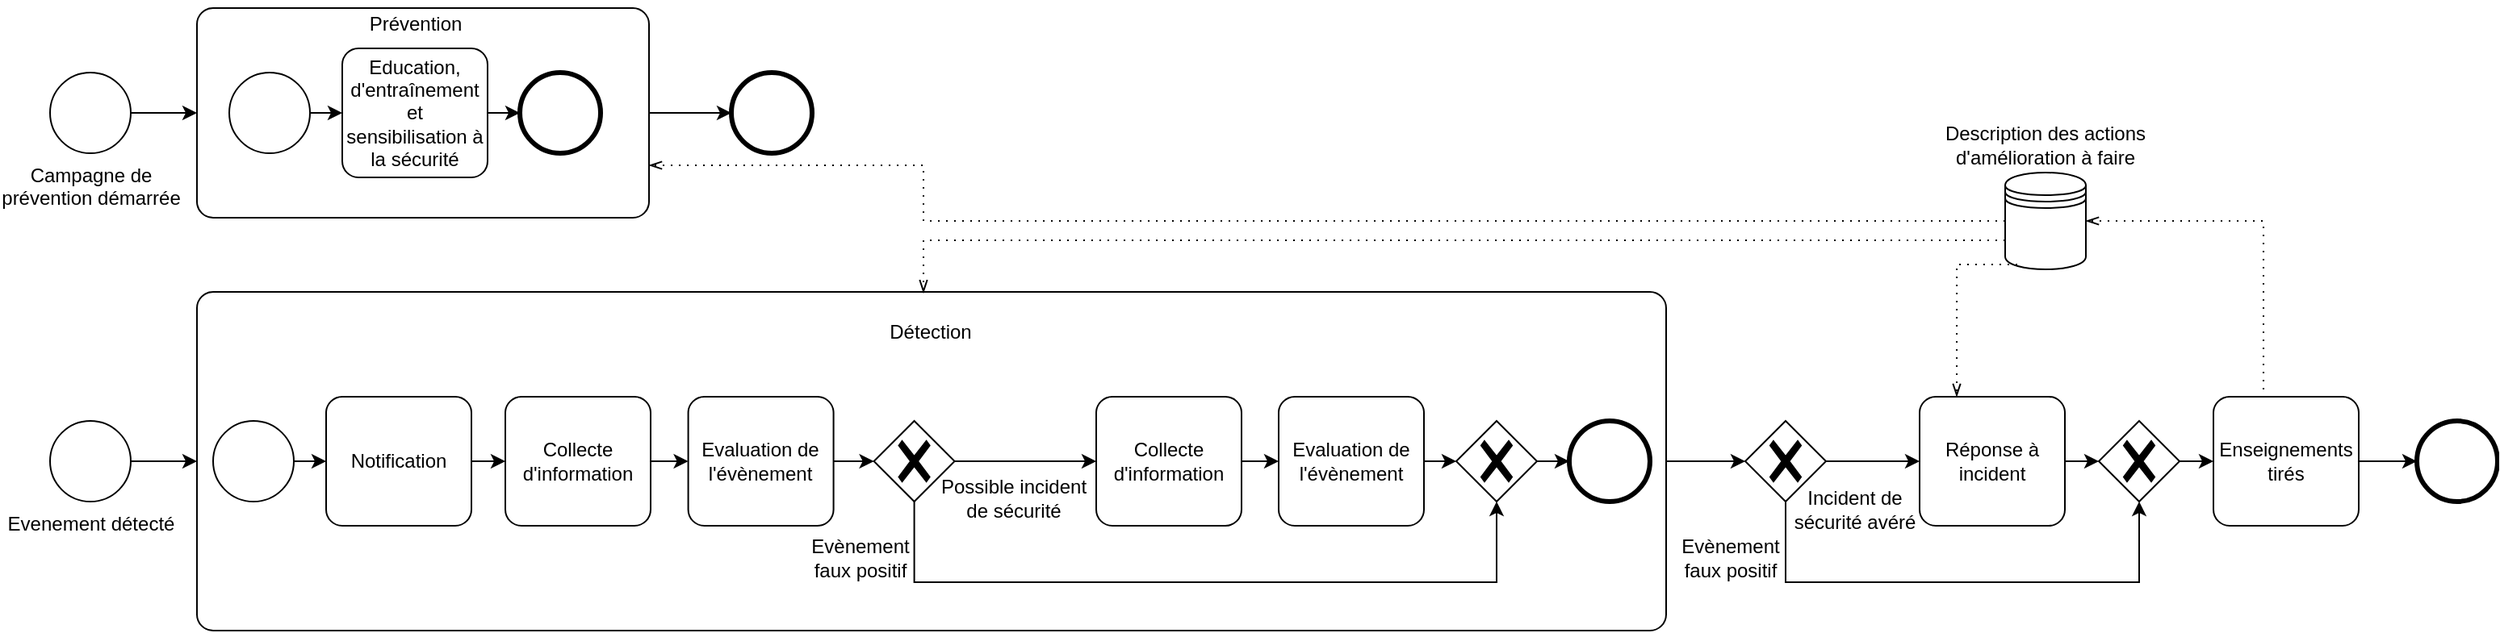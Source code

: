 <mxfile version="21.3.7" type="github">
  <diagram name="Page-1" id="3ifD2pxqsWoWhPXdi1wA">
    <mxGraphModel dx="2598" dy="963" grid="1" gridSize="10" guides="1" tooltips="1" connect="1" arrows="1" fold="1" page="1" pageScale="1" pageWidth="850" pageHeight="1100" math="0" shadow="0">
      <root>
        <mxCell id="0" />
        <mxCell id="1" parent="0" />
        <mxCell id="XGC0C7EivsoRTgifj-aX-14" style="edgeStyle=orthogonalEdgeStyle;rounded=0;orthogonalLoop=1;jettySize=auto;html=1;exitX=1;exitY=0.5;exitDx=0;exitDy=0;exitPerimeter=0;" parent="1" source="XGC0C7EivsoRTgifj-aX-6" target="XGC0C7EivsoRTgifj-aX-13" edge="1">
          <mxGeometry relative="1" as="geometry" />
        </mxCell>
        <mxCell id="XGC0C7EivsoRTgifj-aX-6" value="" style="points=[[0.25,0,0],[0.5,0,0],[0.75,0,0],[1,0.25,0],[1,0.5,0],[1,0.75,0],[0.75,1,0],[0.5,1,0],[0.25,1,0],[0,0.75,0],[0,0.5,0],[0,0.25,0]];shape=mxgraph.bpmn.task;whiteSpace=wrap;rectStyle=rounded;size=10;html=1;container=0;expand=0;collapsible=0;taskMarker=abstract;" parent="1" vertex="1">
          <mxGeometry x="-190" y="290" width="280" height="130" as="geometry" />
        </mxCell>
        <mxCell id="jQWG2q-qJjAz_GA5LOOw-13" style="edgeStyle=orthogonalEdgeStyle;rounded=0;orthogonalLoop=1;jettySize=auto;html=1;exitX=1;exitY=0.5;exitDx=0;exitDy=0;exitPerimeter=0;entryX=0;entryY=0.5;entryDx=0;entryDy=0;entryPerimeter=0;" edge="1" parent="1" source="revk8UcwppAEnoucgF0V-80" target="XGC0C7EivsoRTgifj-aX-25">
          <mxGeometry relative="1" as="geometry" />
        </mxCell>
        <mxCell id="revk8UcwppAEnoucgF0V-80" value="" style="points=[[0.25,0,0],[0.5,0,0],[0.75,0,0],[1,0.25,0],[1,0.5,0],[1,0.75,0],[0.75,1,0],[0.5,1,0],[0.25,1,0],[0,0.75,0],[0,0.5,0],[0,0.25,0]];shape=mxgraph.bpmn.task;whiteSpace=wrap;rectStyle=rounded;size=10;html=1;container=0;expand=0;collapsible=0;taskMarker=abstract;" parent="1" vertex="1">
          <mxGeometry x="-190" y="466" width="910" height="210" as="geometry" />
        </mxCell>
        <mxCell id="XGC0C7EivsoRTgifj-aX-18" style="edgeStyle=orthogonalEdgeStyle;rounded=0;orthogonalLoop=1;jettySize=auto;html=1;exitX=1;exitY=0.5;exitDx=0;exitDy=0;exitPerimeter=0;entryX=0;entryY=0.5;entryDx=0;entryDy=0;entryPerimeter=0;" parent="1" source="revk8UcwppAEnoucgF0V-12" target="revk8UcwppAEnoucgF0V-80" edge="1">
          <mxGeometry relative="1" as="geometry" />
        </mxCell>
        <mxCell id="revk8UcwppAEnoucgF0V-12" value="&lt;div&gt;Evenement détecté&lt;/div&gt;" style="points=[[0.145,0.145,0],[0.5,0,0],[0.855,0.145,0],[1,0.5,0],[0.855,0.855,0],[0.5,1,0],[0.145,0.855,0],[0,0.5,0]];shape=mxgraph.bpmn.event;html=1;verticalLabelPosition=bottom;labelBackgroundColor=#ffffff;verticalAlign=top;align=center;perimeter=ellipsePerimeter;outlineConnect=0;aspect=fixed;outline=standard;symbol=general;" parent="1" vertex="1">
          <mxGeometry x="-281" y="546" width="50" height="50" as="geometry" />
        </mxCell>
        <mxCell id="XGC0C7EivsoRTgifj-aX-23" style="edgeStyle=orthogonalEdgeStyle;rounded=0;orthogonalLoop=1;jettySize=auto;html=1;exitX=1;exitY=0.5;exitDx=0;exitDy=0;exitPerimeter=0;" parent="1" source="revk8UcwppAEnoucgF0V-35" target="XGC0C7EivsoRTgifj-aX-22" edge="1">
          <mxGeometry relative="1" as="geometry" />
        </mxCell>
        <mxCell id="revk8UcwppAEnoucgF0V-35" value="" style="points=[[0.25,0.25,0],[0.5,0,0],[0.75,0.25,0],[1,0.5,0],[0.75,0.75,0],[0.5,1,0],[0.25,0.75,0],[0,0.5,0]];shape=mxgraph.bpmn.gateway2;html=1;verticalLabelPosition=bottom;labelBackgroundColor=#ffffff;verticalAlign=top;align=center;perimeter=rhombusPerimeter;outlineConnect=0;outline=none;symbol=none;gwType=exclusive;" parent="1" vertex="1">
          <mxGeometry x="590" y="546" width="50" height="50" as="geometry" />
        </mxCell>
        <mxCell id="jQWG2q-qJjAz_GA5LOOw-15" style="edgeStyle=orthogonalEdgeStyle;rounded=0;orthogonalLoop=1;jettySize=auto;html=1;exitX=1;exitY=0.5;exitDx=0;exitDy=0;exitPerimeter=0;entryX=0;entryY=0.5;entryDx=0;entryDy=0;entryPerimeter=0;" edge="1" parent="1" source="revk8UcwppAEnoucgF0V-86" target="jQWG2q-qJjAz_GA5LOOw-12">
          <mxGeometry relative="1" as="geometry" />
        </mxCell>
        <mxCell id="revk8UcwppAEnoucgF0V-86" value="" style="points=[[0.25,0.25,0],[0.5,0,0],[0.75,0.25,0],[1,0.5,0],[0.75,0.75,0],[0.5,1,0],[0.25,0.75,0],[0,0.5,0]];shape=mxgraph.bpmn.gateway2;html=1;verticalLabelPosition=bottom;labelBackgroundColor=#ffffff;verticalAlign=top;align=center;perimeter=rhombusPerimeter;outlineConnect=0;outline=none;symbol=none;gwType=exclusive;" parent="1" vertex="1">
          <mxGeometry x="988" y="546" width="50" height="50" as="geometry" />
        </mxCell>
        <mxCell id="revk8UcwppAEnoucgF0V-94" style="edgeStyle=orthogonalEdgeStyle;rounded=0;orthogonalLoop=1;jettySize=auto;html=1;exitX=0.5;exitY=1;exitDx=0;exitDy=0;exitPerimeter=0;entryX=0.5;entryY=1;entryDx=0;entryDy=0;entryPerimeter=0;" parent="1" source="revk8UcwppAEnoucgF0V-24" target="revk8UcwppAEnoucgF0V-35" edge="1">
          <mxGeometry relative="1" as="geometry">
            <mxPoint x="925" y="551" as="targetPoint" />
            <mxPoint x="599.94" y="576" as="sourcePoint" />
            <Array as="points">
              <mxPoint x="254" y="646" />
              <mxPoint x="615" y="646" />
            </Array>
          </mxGeometry>
        </mxCell>
        <mxCell id="revk8UcwppAEnoucgF0V-95" value="" style="points=[[0.145,0.145,0],[0.5,0,0],[0.855,0.145,0],[1,0.5,0],[0.855,0.855,0],[0.5,1,0],[0.145,0.855,0],[0,0.5,0]];shape=mxgraph.bpmn.event;html=1;verticalLabelPosition=bottom;labelBackgroundColor=#ffffff;verticalAlign=top;align=center;perimeter=ellipsePerimeter;outlineConnect=0;aspect=fixed;outline=end;symbol=terminate2;" parent="1" vertex="1">
          <mxGeometry x="1185" y="546" width="50" height="50" as="geometry" />
        </mxCell>
        <mxCell id="XGC0C7EivsoRTgifj-aX-17" style="edgeStyle=orthogonalEdgeStyle;rounded=0;orthogonalLoop=1;jettySize=auto;html=1;exitX=1;exitY=0.5;exitDx=0;exitDy=0;exitPerimeter=0;entryX=0;entryY=0.5;entryDx=0;entryDy=0;entryPerimeter=0;" parent="1" source="revk8UcwppAEnoucgF0V-102" target="XGC0C7EivsoRTgifj-aX-6" edge="1">
          <mxGeometry relative="1" as="geometry" />
        </mxCell>
        <mxCell id="revk8UcwppAEnoucgF0V-102" value="Campagne de&lt;br&gt;prévention démarrée" style="points=[[0.145,0.145,0],[0.5,0,0],[0.855,0.145,0],[1,0.5,0],[0.855,0.855,0],[0.5,1,0],[0.145,0.855,0],[0,0.5,0]];shape=mxgraph.bpmn.event;html=1;verticalLabelPosition=bottom;labelBackgroundColor=#ffffff;verticalAlign=top;align=center;perimeter=ellipsePerimeter;outlineConnect=0;aspect=fixed;outline=standard;symbol=general;" parent="1" vertex="1">
          <mxGeometry x="-281" y="330" width="50" height="50" as="geometry" />
        </mxCell>
        <mxCell id="XGC0C7EivsoRTgifj-aX-13" value="" style="points=[[0.145,0.145,0],[0.5,0,0],[0.855,0.145,0],[1,0.5,0],[0.855,0.855,0],[0.5,1,0],[0.145,0.855,0],[0,0.5,0]];shape=mxgraph.bpmn.event;html=1;verticalLabelPosition=bottom;labelBackgroundColor=#ffffff;verticalAlign=top;align=center;perimeter=ellipsePerimeter;outlineConnect=0;aspect=fixed;outline=end;symbol=terminate2;" parent="1" vertex="1">
          <mxGeometry x="141" y="330" width="50" height="50" as="geometry" />
        </mxCell>
        <mxCell id="revk8UcwppAEnoucgF0V-81" value="Détection" style="text;html=1;strokeColor=none;fillColor=none;align=center;verticalAlign=middle;whiteSpace=wrap;rounded=0;" parent="1" vertex="1">
          <mxGeometry x="234.294" y="476" width="61.412" height="30" as="geometry" />
        </mxCell>
        <mxCell id="jQWG2q-qJjAz_GA5LOOw-9" style="edgeStyle=orthogonalEdgeStyle;rounded=0;orthogonalLoop=1;jettySize=auto;html=1;exitX=1;exitY=0.5;exitDx=0;exitDy=0;exitPerimeter=0;entryX=0;entryY=0.5;entryDx=0;entryDy=0;entryPerimeter=0;" edge="1" parent="1" source="revk8UcwppAEnoucgF0V-32" target="revk8UcwppAEnoucgF0V-35">
          <mxGeometry relative="1" as="geometry" />
        </mxCell>
        <mxCell id="revk8UcwppAEnoucgF0V-32" value="Evaluation de l&#39;évènement" style="points=[[0.25,0,0],[0.5,0,0],[0.75,0,0],[1,0.25,0],[1,0.5,0],[1,0.75,0],[0.75,1,0],[0.5,1,0],[0.25,1,0],[0,0.75,0],[0,0.5,0],[0,0.25,0]];shape=mxgraph.bpmn.task;whiteSpace=wrap;rectStyle=rounded;size=10;html=1;container=1;expand=0;collapsible=0;taskMarker=abstract;" parent="1" vertex="1">
          <mxGeometry x="480" y="531" width="90" height="80" as="geometry" />
        </mxCell>
        <mxCell id="jQWG2q-qJjAz_GA5LOOw-8" style="edgeStyle=orthogonalEdgeStyle;rounded=0;orthogonalLoop=1;jettySize=auto;html=1;exitX=1;exitY=0.5;exitDx=0;exitDy=0;exitPerimeter=0;entryX=0;entryY=0.5;entryDx=0;entryDy=0;entryPerimeter=0;" edge="1" parent="1" source="revk8UcwppAEnoucgF0V-31" target="revk8UcwppAEnoucgF0V-32">
          <mxGeometry relative="1" as="geometry" />
        </mxCell>
        <mxCell id="revk8UcwppAEnoucgF0V-31" value="Collecte d&#39;information" style="points=[[0.25,0,0],[0.5,0,0],[0.75,0,0],[1,0.25,0],[1,0.5,0],[1,0.75,0],[0.75,1,0],[0.5,1,0],[0.25,1,0],[0,0.75,0],[0,0.5,0],[0,0.25,0]];shape=mxgraph.bpmn.task;whiteSpace=wrap;rectStyle=rounded;size=10;html=1;container=1;expand=0;collapsible=0;taskMarker=abstract;" parent="1" vertex="1">
          <mxGeometry x="367" y="531" width="90" height="80" as="geometry" />
        </mxCell>
        <mxCell id="revk8UcwppAEnoucgF0V-24" value="" style="points=[[0.25,0.25,0],[0.5,0,0],[0.75,0.25,0],[1,0.5,0],[0.75,0.75,0],[0.5,1,0],[0.25,0.75,0],[0,0.5,0]];shape=mxgraph.bpmn.gateway2;html=1;verticalLabelPosition=bottom;labelBackgroundColor=#ffffff;verticalAlign=top;align=center;perimeter=rhombusPerimeter;outlineConnect=0;outline=none;symbol=none;gwType=exclusive;" parent="1" vertex="1">
          <mxGeometry x="229.29" y="546" width="50" height="50" as="geometry" />
        </mxCell>
        <mxCell id="revk8UcwppAEnoucgF0V-33" style="edgeStyle=orthogonalEdgeStyle;rounded=0;orthogonalLoop=1;jettySize=auto;html=1;exitX=1;exitY=0.5;exitDx=0;exitDy=0;exitPerimeter=0;entryX=0;entryY=0.5;entryDx=0;entryDy=0;entryPerimeter=0;" parent="1" source="revk8UcwppAEnoucgF0V-24" target="revk8UcwppAEnoucgF0V-31" edge="1">
          <mxGeometry relative="1" as="geometry" />
        </mxCell>
        <mxCell id="revk8UcwppAEnoucgF0V-42" value="&lt;div&gt;Possible incident de sécurité&lt;/div&gt;" style="text;html=1;strokeColor=none;fillColor=none;align=center;verticalAlign=middle;whiteSpace=wrap;rounded=0;" parent="1" vertex="1">
          <mxGeometry x="266" y="579" width="100" height="30" as="geometry" />
        </mxCell>
        <mxCell id="revk8UcwppAEnoucgF0V-28" value="Evaluation de l&#39;évènement" style="points=[[0.25,0,0],[0.5,0,0],[0.75,0,0],[1,0.25,0],[1,0.5,0],[1,0.75,0],[0.75,1,0],[0.5,1,0],[0.25,1,0],[0,0.75,0],[0,0.5,0],[0,0.25,0]];shape=mxgraph.bpmn.task;whiteSpace=wrap;rectStyle=rounded;size=10;html=1;container=1;expand=0;collapsible=0;taskMarker=abstract;" parent="1" vertex="1">
          <mxGeometry x="114.29" y="531" width="90" height="80" as="geometry" />
        </mxCell>
        <mxCell id="revk8UcwppAEnoucgF0V-29" style="edgeStyle=orthogonalEdgeStyle;rounded=0;orthogonalLoop=1;jettySize=auto;html=1;entryX=0;entryY=0.5;entryDx=0;entryDy=0;entryPerimeter=0;" parent="1" source="revk8UcwppAEnoucgF0V-28" target="revk8UcwppAEnoucgF0V-24" edge="1">
          <mxGeometry relative="1" as="geometry" />
        </mxCell>
        <mxCell id="revk8UcwppAEnoucgF0V-27" value="Collecte d&#39;information" style="points=[[0.25,0,0],[0.5,0,0],[0.75,0,0],[1,0.25,0],[1,0.5,0],[1,0.75,0],[0.75,1,0],[0.5,1,0],[0.25,1,0],[0,0.75,0],[0,0.5,0],[0,0.25,0]];shape=mxgraph.bpmn.task;whiteSpace=wrap;rectStyle=rounded;size=10;html=1;container=1;expand=0;collapsible=0;taskMarker=abstract;" parent="1" vertex="1">
          <mxGeometry x="1" y="531" width="90" height="80" as="geometry" />
        </mxCell>
        <mxCell id="revk8UcwppAEnoucgF0V-30" style="edgeStyle=orthogonalEdgeStyle;rounded=0;orthogonalLoop=1;jettySize=auto;html=1;exitX=1;exitY=0.5;exitDx=0;exitDy=0;exitPerimeter=0;entryX=0;entryY=0.5;entryDx=0;entryDy=0;entryPerimeter=0;" parent="1" source="revk8UcwppAEnoucgF0V-27" target="revk8UcwppAEnoucgF0V-28" edge="1">
          <mxGeometry relative="1" as="geometry" />
        </mxCell>
        <mxCell id="revk8UcwppAEnoucgF0V-50" value="Notification" style="points=[[0.25,0,0],[0.5,0,0],[0.75,0,0],[1,0.25,0],[1,0.5,0],[1,0.75,0],[0.75,1,0],[0.5,1,0],[0.25,1,0],[0,0.75,0],[0,0.5,0],[0,0.25,0]];shape=mxgraph.bpmn.task;whiteSpace=wrap;rectStyle=rounded;size=10;html=1;container=1;expand=0;collapsible=0;taskMarker=abstract;" parent="1" vertex="1">
          <mxGeometry x="-110" y="531" width="90" height="80" as="geometry" />
        </mxCell>
        <mxCell id="revk8UcwppAEnoucgF0V-51" style="edgeStyle=orthogonalEdgeStyle;rounded=0;orthogonalLoop=1;jettySize=auto;html=1;exitX=1;exitY=0.5;exitDx=0;exitDy=0;exitPerimeter=0;entryX=0;entryY=0.5;entryDx=0;entryDy=0;entryPerimeter=0;" parent="1" source="revk8UcwppAEnoucgF0V-50" target="revk8UcwppAEnoucgF0V-27" edge="1">
          <mxGeometry relative="1" as="geometry" />
        </mxCell>
        <mxCell id="XGC0C7EivsoRTgifj-aX-20" style="edgeStyle=orthogonalEdgeStyle;rounded=0;orthogonalLoop=1;jettySize=auto;html=1;exitX=1;exitY=0.5;exitDx=0;exitDy=0;exitPerimeter=0;entryX=0;entryY=0.5;entryDx=0;entryDy=0;entryPerimeter=0;" parent="1" source="XGC0C7EivsoRTgifj-aX-19" target="revk8UcwppAEnoucgF0V-50" edge="1">
          <mxGeometry relative="1" as="geometry" />
        </mxCell>
        <mxCell id="XGC0C7EivsoRTgifj-aX-19" value="&lt;div&gt;&lt;br&gt;&lt;/div&gt;" style="points=[[0.145,0.145,0],[0.5,0,0],[0.855,0.145,0],[1,0.5,0],[0.855,0.855,0],[0.5,1,0],[0.145,0.855,0],[0,0.5,0]];shape=mxgraph.bpmn.event;html=1;verticalLabelPosition=bottom;labelBackgroundColor=#ffffff;verticalAlign=top;align=center;perimeter=ellipsePerimeter;outlineConnect=0;aspect=fixed;outline=standard;symbol=general;" parent="1" vertex="1">
          <mxGeometry x="-180" y="546" width="50" height="50" as="geometry" />
        </mxCell>
        <mxCell id="revk8UcwppAEnoucgF0V-43" value="Evènement faux positif" style="text;html=1;strokeColor=none;fillColor=none;align=center;verticalAlign=middle;whiteSpace=wrap;rounded=0;" parent="1" vertex="1">
          <mxGeometry x="191" y="616" width="60" height="30" as="geometry" />
        </mxCell>
        <mxCell id="revk8UcwppAEnoucgF0V-48" value="Evènement faux positif" style="text;html=1;strokeColor=none;fillColor=none;align=center;verticalAlign=middle;whiteSpace=wrap;rounded=0;" parent="1" vertex="1">
          <mxGeometry x="730" y="616" width="60" height="30" as="geometry" />
        </mxCell>
        <mxCell id="revk8UcwppAEnoucgF0V-49" value="Incident de sécurité avéré" style="text;html=1;strokeColor=none;fillColor=none;align=center;verticalAlign=middle;whiteSpace=wrap;rounded=0;" parent="1" vertex="1">
          <mxGeometry x="797" y="585.5" width="80" height="30" as="geometry" />
        </mxCell>
        <mxCell id="XGC0C7EivsoRTgifj-aX-22" value="" style="points=[[0.145,0.145,0],[0.5,0,0],[0.855,0.145,0],[1,0.5,0],[0.855,0.855,0],[0.5,1,0],[0.145,0.855,0],[0,0.5,0]];shape=mxgraph.bpmn.event;html=1;verticalLabelPosition=bottom;labelBackgroundColor=#ffffff;verticalAlign=top;align=center;perimeter=ellipsePerimeter;outlineConnect=0;aspect=fixed;outline=end;symbol=terminate2;" parent="1" vertex="1">
          <mxGeometry x="660" y="546" width="50" height="50" as="geometry" />
        </mxCell>
        <mxCell id="XGC0C7EivsoRTgifj-aX-29" style="edgeStyle=orthogonalEdgeStyle;rounded=0;orthogonalLoop=1;jettySize=auto;html=1;exitX=0.5;exitY=1;exitDx=0;exitDy=0;exitPerimeter=0;entryX=0.5;entryY=1;entryDx=0;entryDy=0;entryPerimeter=0;" parent="1" source="XGC0C7EivsoRTgifj-aX-25" target="revk8UcwppAEnoucgF0V-86" edge="1">
          <mxGeometry relative="1" as="geometry">
            <Array as="points">
              <mxPoint x="794" y="646" />
              <mxPoint x="1013" y="646" />
            </Array>
          </mxGeometry>
        </mxCell>
        <mxCell id="jQWG2q-qJjAz_GA5LOOw-14" style="edgeStyle=orthogonalEdgeStyle;rounded=0;orthogonalLoop=1;jettySize=auto;html=1;exitX=1;exitY=0.5;exitDx=0;exitDy=0;exitPerimeter=0;entryX=0;entryY=0.5;entryDx=0;entryDy=0;entryPerimeter=0;" edge="1" parent="1" source="XGC0C7EivsoRTgifj-aX-25" target="jQWG2q-qJjAz_GA5LOOw-10">
          <mxGeometry relative="1" as="geometry" />
        </mxCell>
        <mxCell id="XGC0C7EivsoRTgifj-aX-25" value="" style="points=[[0.25,0.25,0],[0.5,0,0],[0.75,0.25,0],[1,0.5,0],[0.75,0.75,0],[0.5,1,0],[0.25,0.75,0],[0,0.5,0]];shape=mxgraph.bpmn.gateway2;html=1;verticalLabelPosition=bottom;labelBackgroundColor=#ffffff;verticalAlign=top;align=center;perimeter=rhombusPerimeter;outlineConnect=0;outline=none;symbol=none;gwType=exclusive;" parent="1" vertex="1">
          <mxGeometry x="769" y="546" width="50" height="50" as="geometry" />
        </mxCell>
        <mxCell id="NBq_QuUXOpZ47Og0pqbb-1" value="" style="shape=datastore;html=1;labelPosition=center;verticalLabelPosition=bottom;align=center;verticalAlign=top;" parent="1" vertex="1">
          <mxGeometry x="930" y="392" width="50" height="60" as="geometry" />
        </mxCell>
        <mxCell id="NBq_QuUXOpZ47Og0pqbb-2" value="" style="edgeStyle=elbowEdgeStyle;fontSize=12;html=1;endFill=0;startFill=0;endSize=6;startSize=6;dashed=1;dashPattern=1 4;endArrow=openThin;startArrow=none;rounded=0;exitX=0.5;exitY=0;exitDx=0;exitDy=0;entryX=1;entryY=0.5;entryDx=0;entryDy=0;" parent="1" target="NBq_QuUXOpZ47Og0pqbb-1" edge="1">
          <mxGeometry width="160" relative="1" as="geometry">
            <mxPoint x="1089" y="535.5" as="sourcePoint" />
            <mxPoint x="880" y="412" as="targetPoint" />
            <Array as="points">
              <mxPoint x="1090" y="482" />
            </Array>
          </mxGeometry>
        </mxCell>
        <mxCell id="NBq_QuUXOpZ47Og0pqbb-4" value="" style="edgeStyle=elbowEdgeStyle;fontSize=12;html=1;endFill=0;startFill=0;endSize=6;startSize=6;dashed=1;dashPattern=1 4;endArrow=openThin;startArrow=none;rounded=0;exitX=0;exitY=0.7;exitDx=0;exitDy=0;entryX=0.494;entryY=0.003;entryDx=0;entryDy=0;entryPerimeter=0;" parent="1" source="NBq_QuUXOpZ47Og0pqbb-1" target="revk8UcwppAEnoucgF0V-80" edge="1">
          <mxGeometry width="160" relative="1" as="geometry">
            <mxPoint x="410" y="410" as="sourcePoint" />
            <mxPoint x="570" y="410" as="targetPoint" />
            <Array as="points">
              <mxPoint x="260" y="450" />
            </Array>
          </mxGeometry>
        </mxCell>
        <mxCell id="NBq_QuUXOpZ47Og0pqbb-5" value="" style="edgeStyle=elbowEdgeStyle;fontSize=12;html=1;endFill=0;startFill=0;endSize=6;startSize=6;dashed=1;dashPattern=1 4;endArrow=openThin;startArrow=none;rounded=0;exitX=0.15;exitY=0.95;exitDx=0;exitDy=0;entryX=0.25;entryY=0;entryDx=0;entryDy=0;exitPerimeter=0;entryPerimeter=0;" parent="1" source="NBq_QuUXOpZ47Og0pqbb-1" target="jQWG2q-qJjAz_GA5LOOw-10" edge="1">
          <mxGeometry width="160" relative="1" as="geometry">
            <mxPoint x="740" y="472" as="sourcePoint" />
            <mxPoint x="899.25" y="535.5" as="targetPoint" />
            <Array as="points">
              <mxPoint x="900" y="480" />
              <mxPoint x="900" y="490" />
              <mxPoint x="920" y="492" />
            </Array>
          </mxGeometry>
        </mxCell>
        <mxCell id="NBq_QuUXOpZ47Og0pqbb-7" value="Description des actions d&#39;amélioration à faire" style="text;html=1;strokeColor=none;fillColor=none;align=center;verticalAlign=middle;whiteSpace=wrap;rounded=0;" parent="1" vertex="1">
          <mxGeometry x="886.12" y="357" width="137.75" height="35" as="geometry" />
        </mxCell>
        <mxCell id="jQWG2q-qJjAz_GA5LOOw-11" style="edgeStyle=orthogonalEdgeStyle;rounded=0;orthogonalLoop=1;jettySize=auto;html=1;exitX=1;exitY=0.5;exitDx=0;exitDy=0;exitPerimeter=0;entryX=0;entryY=0.5;entryDx=0;entryDy=0;entryPerimeter=0;" edge="1" parent="1" source="jQWG2q-qJjAz_GA5LOOw-10" target="revk8UcwppAEnoucgF0V-86">
          <mxGeometry relative="1" as="geometry" />
        </mxCell>
        <mxCell id="jQWG2q-qJjAz_GA5LOOw-10" value="Réponse à incident" style="points=[[0.25,0,0],[0.5,0,0],[0.75,0,0],[1,0.25,0],[1,0.5,0],[1,0.75,0],[0.75,1,0],[0.5,1,0],[0.25,1,0],[0,0.75,0],[0,0.5,0],[0,0.25,0]];shape=mxgraph.bpmn.task;whiteSpace=wrap;rectStyle=rounded;size=10;html=1;container=1;expand=0;collapsible=0;taskMarker=abstract;" vertex="1" parent="1">
          <mxGeometry x="877" y="531" width="90" height="80" as="geometry" />
        </mxCell>
        <mxCell id="jQWG2q-qJjAz_GA5LOOw-16" style="edgeStyle=orthogonalEdgeStyle;rounded=0;orthogonalLoop=1;jettySize=auto;html=1;exitX=1;exitY=0.5;exitDx=0;exitDy=0;exitPerimeter=0;entryX=0;entryY=0.5;entryDx=0;entryDy=0;entryPerimeter=0;" edge="1" parent="1" source="jQWG2q-qJjAz_GA5LOOw-12" target="revk8UcwppAEnoucgF0V-95">
          <mxGeometry relative="1" as="geometry" />
        </mxCell>
        <mxCell id="jQWG2q-qJjAz_GA5LOOw-12" value="Enseignements tirés" style="points=[[0.25,0,0],[0.5,0,0],[0.75,0,0],[1,0.25,0],[1,0.5,0],[1,0.75,0],[0.75,1,0],[0.5,1,0],[0.25,1,0],[0,0.75,0],[0,0.5,0],[0,0.25,0]];shape=mxgraph.bpmn.task;whiteSpace=wrap;rectStyle=rounded;size=10;html=1;container=1;expand=0;collapsible=0;taskMarker=abstract;" vertex="1" parent="1">
          <mxGeometry x="1059" y="531" width="90" height="80" as="geometry" />
        </mxCell>
        <mxCell id="XGC0C7EivsoRTgifj-aX-7" value="&lt;div&gt;Prévention&lt;/div&gt;" style="text;html=1;strokeColor=none;fillColor=none;align=center;verticalAlign=middle;whiteSpace=wrap;rounded=0;" parent="1" vertex="1">
          <mxGeometry x="-92.5" y="285" width="75" height="30" as="geometry" />
        </mxCell>
        <mxCell id="XGC0C7EivsoRTgifj-aX-9" style="edgeStyle=orthogonalEdgeStyle;rounded=0;orthogonalLoop=1;jettySize=auto;html=1;exitX=1;exitY=0.5;exitDx=0;exitDy=0;exitPerimeter=0;entryX=0;entryY=0.5;entryDx=0;entryDy=0;entryPerimeter=0;" parent="1" edge="1">
          <mxGeometry relative="1" as="geometry">
            <mxPoint x="-138.936" y="360" as="targetPoint" />
          </mxGeometry>
        </mxCell>
        <mxCell id="XGC0C7EivsoRTgifj-aX-5" style="edgeStyle=orthogonalEdgeStyle;rounded=0;orthogonalLoop=1;jettySize=auto;html=1;exitX=1;exitY=0.5;exitDx=0;exitDy=0;exitPerimeter=0;" parent="1" edge="1">
          <mxGeometry relative="1" as="geometry">
            <mxPoint x="-49.574" y="360" as="targetPoint" />
          </mxGeometry>
        </mxCell>
        <mxCell id="XGC0C7EivsoRTgifj-aX-10" value="" style="points=[[0.145,0.145,0],[0.5,0,0],[0.855,0.145,0],[1,0.5,0],[0.855,0.855,0],[0.5,1,0],[0.145,0.855,0],[0,0.5,0]];shape=mxgraph.bpmn.event;html=1;verticalLabelPosition=bottom;labelBackgroundColor=#ffffff;verticalAlign=top;align=center;perimeter=ellipsePerimeter;outlineConnect=0;aspect=fixed;outline=end;symbol=terminate2;" parent="1" vertex="1">
          <mxGeometry x="10" y="330" width="50" height="50" as="geometry" />
        </mxCell>
        <mxCell id="XGC0C7EivsoRTgifj-aX-16" style="edgeStyle=orthogonalEdgeStyle;rounded=0;orthogonalLoop=1;jettySize=auto;html=1;entryX=0;entryY=0.5;entryDx=0;entryDy=0;entryPerimeter=0;" parent="1" source="jQWG2q-qJjAz_GA5LOOw-5" target="XGC0C7EivsoRTgifj-aX-10" edge="1">
          <mxGeometry relative="1" as="geometry">
            <mxPoint x="20" y="355" as="sourcePoint" />
          </mxGeometry>
        </mxCell>
        <mxCell id="XGC0C7EivsoRTgifj-aX-15" style="edgeStyle=orthogonalEdgeStyle;rounded=0;orthogonalLoop=1;jettySize=auto;html=1;exitX=1;exitY=0.5;exitDx=0;exitDy=0;exitPerimeter=0;entryX=0;entryY=0.5;entryDx=0;entryDy=0;entryPerimeter=0;" parent="1" source="XGC0C7EivsoRTgifj-aX-12" edge="1">
          <mxGeometry relative="1" as="geometry">
            <mxPoint x="-100" y="355" as="targetPoint" />
          </mxGeometry>
        </mxCell>
        <mxCell id="XGC0C7EivsoRTgifj-aX-12" value="" style="points=[[0.145,0.145,0],[0.5,0,0],[0.855,0.145,0],[1,0.5,0],[0.855,0.855,0],[0.5,1,0],[0.145,0.855,0],[0,0.5,0]];shape=mxgraph.bpmn.event;html=1;verticalLabelPosition=bottom;labelBackgroundColor=#ffffff;verticalAlign=top;align=center;perimeter=ellipsePerimeter;outlineConnect=0;aspect=fixed;outline=standard;symbol=general;" parent="1" vertex="1">
          <mxGeometry x="-170" y="330" width="50" height="50" as="geometry" />
        </mxCell>
        <mxCell id="jQWG2q-qJjAz_GA5LOOw-5" value="Education, d&#39;entraînement et sensibilisation à la sécurité" style="points=[[0.25,0,0],[0.5,0,0],[0.75,0,0],[1,0.25,0],[1,0.5,0],[1,0.75,0],[0.75,1,0],[0.5,1,0],[0.25,1,0],[0,0.75,0],[0,0.5,0],[0,0.25,0]];shape=mxgraph.bpmn.task;whiteSpace=wrap;rectStyle=rounded;size=10;html=1;container=1;expand=0;collapsible=0;taskMarker=abstract;" vertex="1" parent="1">
          <mxGeometry x="-100" y="315" width="90" height="80" as="geometry" />
        </mxCell>
        <mxCell id="jQWG2q-qJjAz_GA5LOOw-17" value="" style="edgeStyle=elbowEdgeStyle;fontSize=12;html=1;endFill=0;startFill=0;endSize=6;startSize=6;dashed=1;dashPattern=1 4;endArrow=openThin;startArrow=none;rounded=0;exitX=0;exitY=0.5;exitDx=0;exitDy=0;entryX=1;entryY=0.75;entryDx=0;entryDy=0;entryPerimeter=0;" edge="1" parent="1" source="NBq_QuUXOpZ47Og0pqbb-1" target="XGC0C7EivsoRTgifj-aX-6">
          <mxGeometry width="160" relative="1" as="geometry">
            <mxPoint x="400" y="392" as="sourcePoint" />
            <mxPoint x="560" y="392" as="targetPoint" />
            <Array as="points">
              <mxPoint x="260" y="410" />
            </Array>
          </mxGeometry>
        </mxCell>
      </root>
    </mxGraphModel>
  </diagram>
</mxfile>
